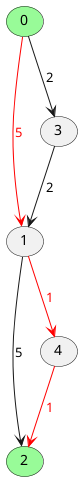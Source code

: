 @startuml
(0) --> (1) #red;text:red : 5
(1) --> (2) : 5
(0) --> (3) : 2
(3) --> (1) : 2
(1) --> (4) #red;text:red : 1
(4) --> (2) #red;text:red : 1
usecase (0) #palegreen
usecase (2) #palegreen
@enduml
